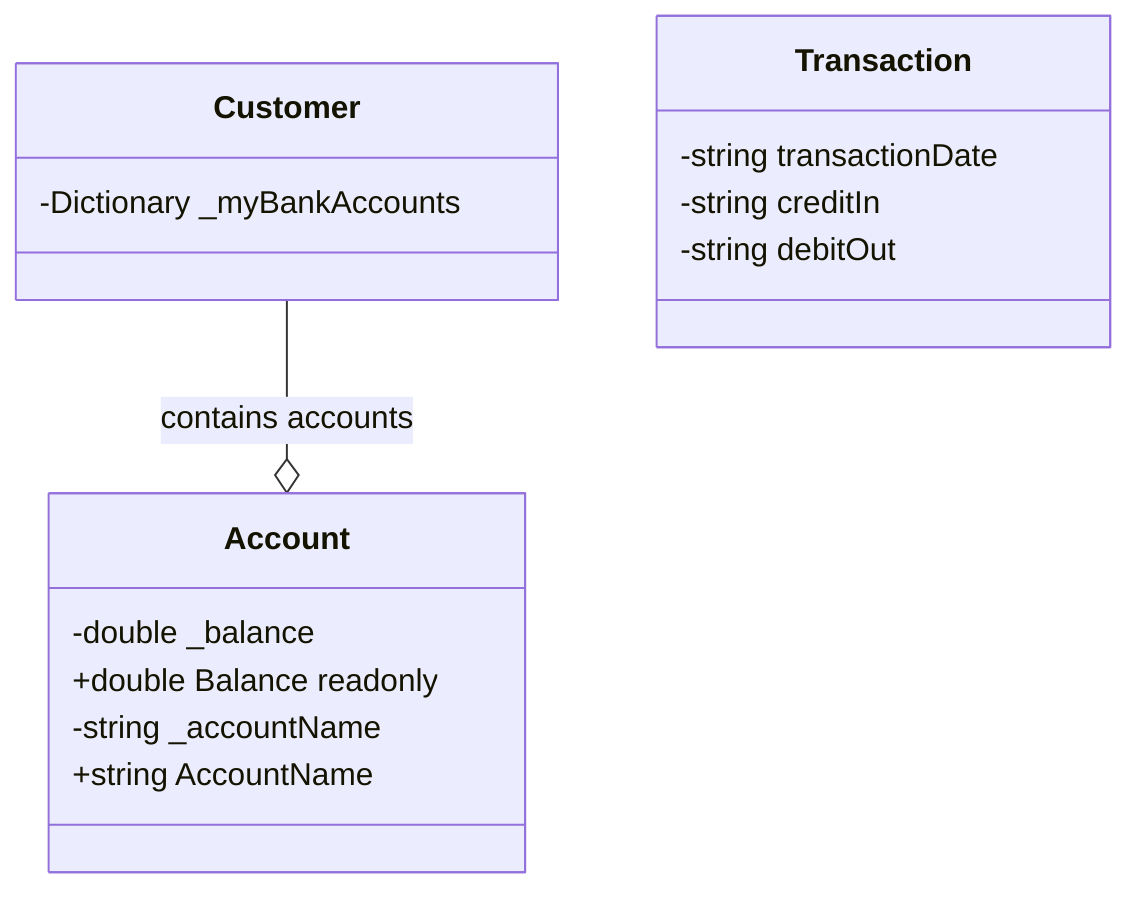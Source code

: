 classDiagram

Customer --o Account : contains accounts

class Customer{
    -Dictionary<string, Account> _myBankAccounts

}

class Transaction{
    -string transactionDate
    -string creditIn
    -string debitOut


}

class Account{
    -double _balance
    +double Balance readonly

    -string _accountName

    +string AccountName
}
